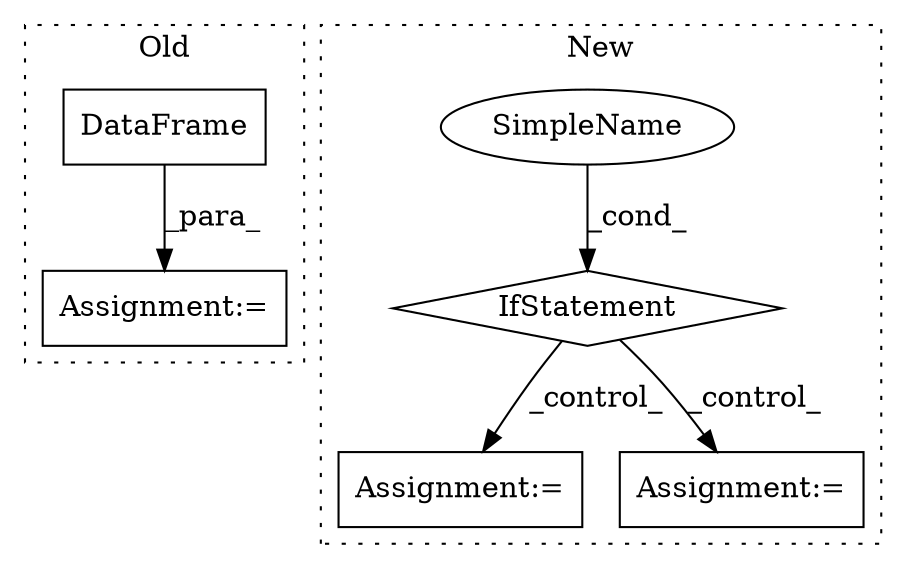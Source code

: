 digraph G {
subgraph cluster0 {
1 [label="DataFrame" a="32" s="657,679" l="10,1" shape="box"];
3 [label="Assignment:=" a="7" s="649" l="1" shape="box"];
label = "Old";
style="dotted";
}
subgraph cluster1 {
2 [label="IfStatement" a="25" s="413,476" l="4,2" shape="diamond"];
4 [label="Assignment:=" a="7" s="749" l="1" shape="box"];
5 [label="SimpleName" a="42" s="" l="" shape="ellipse"];
6 [label="Assignment:=" a="7" s="677" l="1" shape="box"];
label = "New";
style="dotted";
}
1 -> 3 [label="_para_"];
2 -> 4 [label="_control_"];
2 -> 6 [label="_control_"];
5 -> 2 [label="_cond_"];
}